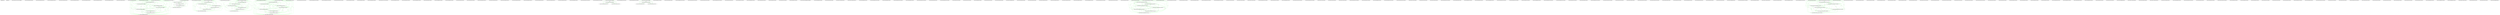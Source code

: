 digraph G {
0[label="ENTRY(ENTRY),type=2"];
1[label="EXIT(EXIT),type=4"];
2[label="gesummv_428816_431676(view_convert_expr),type=8389640"];
3[label="gesummv_428816_428854(gimple_phi),type=4096"];
4[label="gesummv_428816_440062(gimple_phi),type=131072"];
5[label="gesummv_428816_440068(gimple_phi),type=131072"];
6[label="gesummv_428816_440074(gimple_phi),type=131072"];
7[label="gesummv_428816_440080(gimple_phi),type=131072"];
8[label="gesummv_428816_440086(gimple_phi),type=131072"];
9[label="gesummv_428816_440092(gimple_phi),type=131072"];
10[label="gesummv_428816_440098(gimple_phi),type=131072"];
11[label="gesummv_428816_440104(gimple_phi),type=131072"];
12[label="gesummv_428816_429438(lshift_expr),type=1032"];
13[label="gesummv_428816_428855(pointer_plus_expr),type=1032"];
14[label="gesummv_428816_428856(LOAD),type=134742016"];
15[label="gesummv_428816_428857(pointer_plus_expr),type=1032"];
16[label="gesummv_428816_428858(STORE),type=135266304"];
17[label="gesummv_428816_428859(pointer_plus_expr),type=1032"];
18[label="gesummv_428816_428860(STORE),type=135266304"];
19[label="gesummv_428816_428861(pointer_plus_expr),type=1032"];
20[label="gesummv_428816_428862(STORE),type=135266304"];
21[label="gesummv_428816_428863(pointer_plus_expr),type=1032"];
22[label="gesummv_428816_428864(STORE),type=135266304"];
23[label="gesummv_428816_429496(lshift_expr),type=1032"];
24[label="gesummv_428816_429461(pointer_plus_expr),type=1032"];
25[label="gesummv_428816_429465(pointer_plus_expr),type=1032"];
26[label="gesummv_428816_429469(pointer_plus_expr),type=1032"];
27[label="gesummv_428816_429473(pointer_plus_expr),type=1032"];
28[label="gesummv_428816_428976(plus_expr),type=1032"];
29[label="gesummv_428816_429458(eq_expr),type=1032"];
30[label="gesummv_428816_428908(gimple_phi),type=4096"];
31[label="gesummv_428816_431673(view_convert_expr),type=1032"];
32[label="gesummv_428816_428900(addr_expr),type=1032"];
33[label="gesummv_428816_428931(addr_expr),type=1032"];
34[label="gesummv_428816_428990(addr_expr),type=1032"];
35[label="gesummv_428816_429018(addr_expr),type=1032"];
36[label="gesummv_428816_428999(addr_expr),type=1032"];
37[label="gesummv_428816_429009(addr_expr),type=1032"];
38[label="gesummv_428816_431828(nop_expr),type=1032"];
39[label="gesummv_428816_432032(nop_expr),type=1032"];
40[label="gesummv_428816_440064(gimple_phi),type=131072"];
41[label="gesummv_428816_440070(gimple_phi),type=131072"];
42[label="gesummv_428816_440076(gimple_phi),type=131072"];
43[label="gesummv_428816_440082(gimple_phi),type=131072"];
44[label="gesummv_428816_440088(gimple_phi),type=131072"];
45[label="gesummv_428816_440094(gimple_phi),type=131072"];
46[label="gesummv_428816_440100(gimple_phi),type=131072"];
47[label="gesummv_428816_440106(gimple_phi),type=131072"];
48[label="gesummv_428816_429463(lshift_expr),type=1032"];
49[label="gesummv_428816_428916(pointer_plus_expr),type=1032"];
50[label="gesummv_428816_428913(LOAD),type=134742016"];
51[label="gesummv_428816_428890(pointer_plus_expr),type=1032"];
52[label="gesummv_428816_428881(STORE),type=135266304"];
53[label="gesummv_428816_428936(pointer_plus_expr),type=1032"];
54[label="gesummv_428816_428933(LOAD),type=134742016"];
55[label="gesummv_428816_428925(pointer_plus_expr),type=1032"];
56[label="gesummv_428816_428877(STORE),type=135266304"];
57[label="gesummv_428816_428950(bit_ior_expr),type=1032"];
58[label="gesummv_428816_429479(lshift_expr),type=1032"];
59[label="gesummv_428816_428956(pointer_plus_expr),type=1032"];
60[label="gesummv_428816_428953(LOAD),type=134742016"];
61[label="gesummv_428816_428944(pointer_plus_expr),type=1032"];
62[label="gesummv_428816_428873(STORE),type=135266304"];
63[label="gesummv_428816_428970(pointer_plus_expr),type=1032"];
64[label="gesummv_428816_428967(LOAD),type=134742016"];
65[label="gesummv_428816_428962(pointer_plus_expr),type=1032"];
66[label="gesummv_428816_428869(STORE),type=135266304"];
67[label="gesummv_428816_433647(rshift_expr),type=1032"];
68[label="gesummv_428816_433651(plus_expr),type=1032"];
69[label="gesummv_428816_433654(lshift_expr),type=1032"];
70[label="gesummv_428816_433657(rshift_expr),type=1032"];
71[label="gesummv_428816_429493(eq_expr),type=1032"];
72[label="gesummv_428816_433797(lut_expr),type=1032"];
73[label="gesummv_428816_433800(lut_expr),type=1032"];
74[label="gesummv_428816_433794(MULTI_READ_COND),type=33554432"];
75[label="gesummv_428816_429056(gimple_phi),type=4096"];
76[label="gesummv_428816_429057(gimple_phi),type=4096"];
77[label="gesummv_428816_440110(gimple_phi),type=131072"];
78[label="gesummv_428816_440118(gimple_phi),type=131072"];
79[label="gesummv_428816_429529(lshift_expr),type=1032"];
80[label="gesummv_428816_429058(pointer_plus_expr),type=1032"];
81[label="gesummv_428816_429059(LOAD),type=134742016"];
82[label="gesummv_428816_429619(lshift_expr),type=1032"];
83[label="gesummv_428816_429604(pointer_plus_expr),type=1032"];
84[label="gesummv_428816_429629(lshift_expr),type=1032"];
85[label="gesummv_428816_429136(pointer_plus_expr),type=1032"];
86[label="gesummv_428816_429647(lshift_expr),type=1032"];
87[label="gesummv_428816_429632(pointer_plus_expr),type=1032"];
88[label="gesummv_428816_429207(plus_expr),type=1032"];
89[label="gesummv_428816_429210(plus_expr),type=1032"];
90[label="gesummv_428816_429535(eq_expr),type=1032"];
91[label="gesummv_428816_429216(nop_expr),type=1032"];
92[label="gesummv_428816_429100(gimple_phi),type=4096"];
93[label="gesummv_428816_429066(STORE),type=135266304"];
94[label="gesummv_428816_429062(STORE),type=135266304"];
95[label="gesummv_428816_429217(READ_COND),type=32"];
96[label="gesummv_428816_429223(gimple_phi),type=4096"];
97[label="gesummv_428816_429224(gimple_phi),type=4096"];
98[label="gesummv_428816_440126(gimple_phi),type=131072"];
99[label="gesummv_428816_440130(gimple_phi),type=131072"];
100[label="gesummv_428816_440134(gimple_phi),type=131072"];
101[label="gesummv_428816_440138(gimple_phi),type=131072"];
102[label="gesummv_428816_429538(lshift_expr),type=1032"];
103[label="gesummv_428816_429225(pointer_plus_expr),type=1032"];
104[label="gesummv_428816_429226(LOAD),type=134742016"];
105[label="gesummv_428816_429227(pointer_plus_expr),type=1032"];
106[label="gesummv_428816_429228(LOAD),type=134742016"];
107[label="gesummv_428816_431689(nop_expr),type=1032"];
108[label="gesummv_428816_431692(nop_expr),type=1032"];
109[label="gesummv_428816_429229(__float_adde8m23b_127nih),type=1040"];
110[label="gesummv_428816_431686(nop_expr),type=1032"];
111[label="gesummv_428816_429230(pointer_plus_expr),type=1032"];
112[label="gesummv_428816_429231(STORE),type=135266304"];
113[label="gesummv_428816_429232(bit_ior_expr),type=1032"];
114[label="gesummv_428816_429544(lshift_expr),type=1032"];
115[label="gesummv_428816_429233(pointer_plus_expr),type=1032"];
116[label="gesummv_428816_429234(LOAD),type=134742016"];
117[label="gesummv_428816_429235(pointer_plus_expr),type=1032"];
118[label="gesummv_428816_429236(LOAD),type=134742016"];
119[label="gesummv_428816_431723(nop_expr),type=1032"];
120[label="gesummv_428816_431726(nop_expr),type=1032"];
121[label="gesummv_428816_429237(__float_adde8m23b_127nih),type=1040"];
122[label="gesummv_428816_431720(nop_expr),type=1032"];
123[label="gesummv_428816_429238(pointer_plus_expr),type=1032"];
124[label="gesummv_428816_429239(STORE),type=135266304"];
125[label="gesummv_428816_429240(bit_ior_expr),type=1032"];
126[label="gesummv_428816_429550(lshift_expr),type=1032"];
127[label="gesummv_428816_429241(pointer_plus_expr),type=1032"];
128[label="gesummv_428816_429242(LOAD),type=134742016"];
129[label="gesummv_428816_429243(pointer_plus_expr),type=1032"];
130[label="gesummv_428816_429244(LOAD),type=134742016"];
131[label="gesummv_428816_431757(nop_expr),type=1032"];
132[label="gesummv_428816_431760(nop_expr),type=1032"];
133[label="gesummv_428816_429245(__float_adde8m23b_127nih),type=1040"];
134[label="gesummv_428816_431754(nop_expr),type=1032"];
135[label="gesummv_428816_429246(pointer_plus_expr),type=1032"];
136[label="gesummv_428816_429247(STORE),type=135266304"];
137[label="gesummv_428816_429248(bit_ior_expr),type=1032"];
138[label="gesummv_428816_429556(lshift_expr),type=1032"];
139[label="gesummv_428816_429249(pointer_plus_expr),type=1032"];
140[label="gesummv_428816_429250(LOAD),type=134742016"];
141[label="gesummv_428816_429251(pointer_plus_expr),type=1032"];
142[label="gesummv_428816_429252(LOAD),type=134742016"];
143[label="gesummv_428816_431791(nop_expr),type=1032"];
144[label="gesummv_428816_431794(nop_expr),type=1032"];
145[label="gesummv_428816_429253(__float_adde8m23b_127nih),type=1040"];
146[label="gesummv_428816_431788(nop_expr),type=1032"];
147[label="gesummv_428816_429254(pointer_plus_expr),type=1032"];
148[label="gesummv_428816_429255(STORE),type=135266304"];
149[label="gesummv_428816_433661(rshift_expr),type=1032"];
150[label="gesummv_428816_433664(plus_expr),type=1032"];
151[label="gesummv_428816_433667(lshift_expr),type=1032"];
152[label="gesummv_428816_429565(lshift_expr),type=1032"];
153[label="gesummv_428816_429258(pointer_plus_expr),type=1032"];
154[label="gesummv_428816_429259(LOAD),type=134742016"];
155[label="gesummv_428816_429260(pointer_plus_expr),type=1032"];
156[label="gesummv_428816_429261(STORE),type=135266304"];
157[label="gesummv_428816_429262(bit_ior_expr),type=1032"];
158[label="gesummv_428816_429569(lshift_expr),type=1032"];
159[label="gesummv_428816_429263(pointer_plus_expr),type=1032"];
160[label="gesummv_428816_429264(LOAD),type=134742016"];
161[label="gesummv_428816_429265(pointer_plus_expr),type=1032"];
162[label="gesummv_428816_429266(STORE),type=135266304"];
163[label="gesummv_428816_429267(bit_ior_expr),type=1032"];
164[label="gesummv_428816_429573(lshift_expr),type=1032"];
165[label="gesummv_428816_429268(pointer_plus_expr),type=1032"];
166[label="gesummv_428816_429269(LOAD),type=134742016"];
167[label="gesummv_428816_429270(pointer_plus_expr),type=1032"];
168[label="gesummv_428816_429271(STORE),type=135266304"];
169[label="gesummv_428816_429272(bit_ior_expr),type=1032"];
170[label="gesummv_428816_429577(lshift_expr),type=1032"];
171[label="gesummv_428816_429273(pointer_plus_expr),type=1032"];
172[label="gesummv_428816_429274(LOAD),type=134742016"];
173[label="gesummv_428816_429275(pointer_plus_expr),type=1032"];
174[label="gesummv_428816_429276(STORE),type=135266304"];
175[label="gesummv_428816_433670(rshift_expr),type=1032"];
176[label="gesummv_428816_433672(plus_expr),type=1032"];
177[label="gesummv_428816_433675(lshift_expr),type=1032"];
178[label="gesummv_428816_433678(rshift_expr),type=1032"];
179[label="gesummv_428816_429581(eq_expr),type=1032"];
180[label="gesummv_428816_429278(nop_expr),type=1032"];
181[label="gesummv_428816_429279(READ_COND),type=32"];
182[label="gesummv_428816_429422(gimple_return),type=16785408"];
183[label="gesummv_428816_429080(gimple_phi),type=4096"];
184[label="gesummv_428816_440112(gimple_phi),type=131072"];
185[label="gesummv_428816_440120(gimple_phi),type=131072"];
186[label="gesummv_428816_429606(lshift_expr),type=1032"];
187[label="gesummv_428816_429093(pointer_plus_expr),type=1032"];
188[label="gesummv_428816_429090(LOAD),type=134742016"];
189[label="gesummv_428816_431825(nop_expr),type=1032"];
190[label="gesummv_428816_429086(__float_mule8m23b_127nih),type=1040"];
191[label="gesummv_428816_431822(nop_expr),type=1032"];
192[label="gesummv_428816_429108(pointer_plus_expr),type=1032"];
193[label="gesummv_428816_429105(LOAD),type=134742016"];
194[label="gesummv_428816_431859(nop_expr),type=1032"];
195[label="gesummv_428816_431862(nop_expr),type=1032"];
196[label="gesummv_428816_429082(__float_mule8m23b_127nih),type=1040"];
197[label="gesummv_428816_431856(nop_expr),type=1032"];
198[label="gesummv_428816_431893(nop_expr),type=1032"];
199[label="gesummv_428816_431896(nop_expr),type=1032"];
200[label="gesummv_428816_429076(__float_adde8m23b_127nih),type=1040"];
201[label="gesummv_428816_431890(nop_expr),type=1032"];
202[label="gesummv_428816_429127(bit_ior_expr),type=1032"];
203[label="gesummv_428816_429612(lshift_expr),type=1032"];
204[label="gesummv_428816_429121(pointer_plus_expr),type=1032"];
205[label="gesummv_428816_429118(LOAD),type=134742016"];
206[label="gesummv_428816_431927(nop_expr),type=1032"];
207[label="gesummv_428816_429115(__float_mule8m23b_127nih),type=1040"];
208[label="gesummv_428816_431924(nop_expr),type=1032"];
209[label="gesummv_428816_429132(pointer_plus_expr),type=1032"];
210[label="gesummv_428816_429129(LOAD),type=134742016"];
211[label="gesummv_428816_431961(nop_expr),type=1032"];
212[label="gesummv_428816_431964(nop_expr),type=1032"];
213[label="gesummv_428816_429111(__float_mule8m23b_127nih),type=1040"];
214[label="gesummv_428816_431958(nop_expr),type=1032"];
215[label="gesummv_428816_431995(nop_expr),type=1032"];
216[label="gesummv_428816_431998(nop_expr),type=1032"];
217[label="gesummv_428816_429072(__float_adde8m23b_127nih),type=1040"];
218[label="gesummv_428816_431992(nop_expr),type=1032"];
219[label="gesummv_428816_433682(rshift_expr),type=1032"];
220[label="gesummv_428816_433684(plus_expr),type=1032"];
221[label="gesummv_428816_433687(lshift_expr),type=1032"];
222[label="gesummv_428816_433690(rshift_expr),type=1032"];
223[label="gesummv_428816_429616(eq_expr),type=1032"];
224[label="gesummv_428816_429414(nop_expr),type=1032"];
225[label="gesummv_428816_429415(READ_COND),type=32"];
226[label="gesummv_428816_429152(LOAD),type=134742016"];
227[label="gesummv_428816_429171(gimple_phi),type=4096"];
228[label="gesummv_428816_429150(gimple_phi),type=4096"];
229[label="gesummv_428816_440114(gimple_phi),type=131072"];
230[label="gesummv_428816_440122(gimple_phi),type=131072"];
231[label="gesummv_428816_429634(lshift_expr),type=1032"];
232[label="gesummv_428816_429165(pointer_plus_expr),type=1032"];
233[label="gesummv_428816_429162(LOAD),type=134742016"];
234[label="gesummv_428816_432029(nop_expr),type=1032"];
235[label="gesummv_428816_429158(__float_mule8m23b_127nih),type=1040"];
236[label="gesummv_428816_432026(nop_expr),type=1032"];
237[label="gesummv_428816_429179(pointer_plus_expr),type=1032"];
238[label="gesummv_428816_429176(LOAD),type=134742016"];
239[label="gesummv_428816_432063(nop_expr),type=1032"];
240[label="gesummv_428816_432066(nop_expr),type=1032"];
241[label="gesummv_428816_429154(__float_mule8m23b_127nih),type=1040"];
242[label="gesummv_428816_432060(nop_expr),type=1032"];
243[label="gesummv_428816_432097(nop_expr),type=1032"];
244[label="gesummv_428816_432100(nop_expr),type=1032"];
245[label="gesummv_428816_429146(__float_adde8m23b_127nih),type=1040"];
246[label="gesummv_428816_432094(nop_expr),type=1032"];
247[label="gesummv_428816_429198(bit_ior_expr),type=1032"];
248[label="gesummv_428816_429640(lshift_expr),type=1032"];
249[label="gesummv_428816_429192(pointer_plus_expr),type=1032"];
250[label="gesummv_428816_429189(LOAD),type=134742016"];
251[label="gesummv_428816_432131(nop_expr),type=1032"];
252[label="gesummv_428816_429186(__float_mule8m23b_127nih),type=1040"];
253[label="gesummv_428816_432128(nop_expr),type=1032"];
254[label="gesummv_428816_429203(pointer_plus_expr),type=1032"];
255[label="gesummv_428816_429200(LOAD),type=134742016"];
256[label="gesummv_428816_432165(nop_expr),type=1032"];
257[label="gesummv_428816_432168(nop_expr),type=1032"];
258[label="gesummv_428816_429182(__float_mule8m23b_127nih),type=1040"];
259[label="gesummv_428816_432162(nop_expr),type=1032"];
260[label="gesummv_428816_432199(nop_expr),type=1032"];
261[label="gesummv_428816_432202(nop_expr),type=1032"];
262[label="gesummv_428816_429142(__float_adde8m23b_127nih),type=1040"];
263[label="gesummv_428816_432196(nop_expr),type=1032"];
264[label="gesummv_428816_433693(rshift_expr),type=1032"];
265[label="gesummv_428816_433695(plus_expr),type=1032"];
266[label="gesummv_428816_433698(lshift_expr),type=1032"];
267[label="gesummv_428816_433701(rshift_expr),type=1032"];
268[label="gesummv_428816_429644(eq_expr),type=1032"];
269[label="gesummv_428816_429418(nop_expr),type=1032"];
270[label="gesummv_428816_429419(READ_COND),type=32"];
62->52 [label="2",color=green];
52->62 [label="2",color=green];
62->188 [label="2",color=green];
188->62 [label="2",color=green];
62->205 [label="2",color=green];
205->62 [label="2",color=green];
52->188 [label="2",color=green];
188->52 [label="2",color=green];
52->205 [label="2",color=green];
205->52 [label="2",color=green];
66->56 [label="2",color=green];
56->66 [label="2",color=green];
66->233 [label="2",color=green];
233->66 [label="2",color=green];
66->250 [label="2",color=green];
250->66 [label="2",color=green];
56->233 [label="2",color=green];
233->56 [label="2",color=green];
56->250 [label="2",color=green];
250->56 [label="2",color=green];
16->193 [label="2",color=green];
193->16 [label="2",color=green];
16->210 [label="2",color=green];
210->16 [label="2",color=green];
16->238 [label="2",color=green];
238->16 [label="2",color=green];
16->255 [label="2",color=green];
255->16 [label="2",color=green];
193->238 [label="2",color=green];
238->193 [label="2",color=green];
193->255 [label="2",color=green];
255->193 [label="2",color=green];
210->238 [label="2",color=green];
238->210 [label="2",color=green];
210->255 [label="2",color=green];
255->210 [label="2",color=green];
18->81 [label="2",color=green];
81->18 [label="2",color=green];
18->93 [label="2",color=green];
93->18 [label="2",color=green];
18->104 [label="2",color=green];
104->18 [label="2",color=green];
18->116 [label="2",color=green];
116->18 [label="2",color=green];
18->128 [label="2",color=green];
128->18 [label="2",color=green];
18->140 [label="2",color=green];
140->18 [label="2",color=green];
81->93 [label="2",color=green];
93->81 [label="2",color=green];
81->104 [label="2",color=green];
104->81 [label="2",color=green];
81->116 [label="2",color=green];
116->81 [label="2",color=green];
81->128 [label="2",color=green];
128->81 [label="2",color=green];
81->140 [label="2",color=green];
140->81 [label="2",color=green];
93->104 [label="2",color=green];
104->93 [label="2",color=green];
93->116 [label="2",color=green];
116->93 [label="2",color=green];
93->128 [label="2",color=green];
128->93 [label="2",color=green];
93->140 [label="2",color=green];
140->93 [label="2",color=green];
104->128 [label="2",color=green];
128->104 [label="2",color=green];
104->140 [label="2",color=green];
140->104 [label="2",color=green];
116->128 [label="2",color=green];
128->116 [label="2",color=green];
116->140 [label="2",color=green];
140->116 [label="2",color=green];
20->94 [label="2",color=green];
94->20 [label="2",color=green];
20->226 [label="2",color=green];
226->20 [label="2",color=green];
20->106 [label="2",color=green];
106->20 [label="2",color=green];
20->118 [label="2",color=green];
118->20 [label="2",color=green];
20->130 [label="2",color=green];
130->20 [label="2",color=green];
20->142 [label="2",color=green];
142->20 [label="2",color=green];
94->226 [label="2",color=green];
226->94 [label="2",color=green];
94->106 [label="2",color=green];
106->94 [label="2",color=green];
94->118 [label="2",color=green];
118->94 [label="2",color=green];
94->130 [label="2",color=green];
130->94 [label="2",color=green];
94->142 [label="2",color=green];
142->94 [label="2",color=green];
226->106 [label="2",color=green];
106->226 [label="2",color=green];
226->118 [label="2",color=green];
118->226 [label="2",color=green];
226->130 [label="2",color=green];
130->226 [label="2",color=green];
226->142 [label="2",color=green];
142->226 [label="2",color=green];
106->130 [label="2",color=green];
130->106 [label="2",color=green];
106->142 [label="2",color=green];
142->106 [label="2",color=green];
118->130 [label="2",color=green];
130->118 [label="2",color=green];
118->142 [label="2",color=green];
142->118 [label="2",color=green];
22->112 [label="2",color=green];
112->22 [label="2",color=green];
22->124 [label="2",color=green];
124->22 [label="2",color=green];
22->136 [label="2",color=green];
136->22 [label="2",color=green];
22->148 [label="2",color=green];
148->22 [label="2",color=green];
22->154 [label="2",color=green];
154->22 [label="2",color=green];
22->160 [label="2",color=green];
160->22 [label="2",color=green];
22->166 [label="2",color=green];
166->22 [label="2",color=green];
22->172 [label="2",color=green];
172->22 [label="2",color=green];
112->136 [label="2",color=green];
136->112 [label="2",color=green];
112->148 [label="2",color=green];
148->112 [label="2",color=green];
112->154 [label="2",color=green];
154->112 [label="2",color=green];
112->160 [label="2",color=green];
160->112 [label="2",color=green];
112->166 [label="2",color=green];
166->112 [label="2",color=green];
112->172 [label="2",color=green];
172->112 [label="2",color=green];
124->136 [label="2",color=green];
136->124 [label="2",color=green];
124->148 [label="2",color=green];
148->124 [label="2",color=green];
124->154 [label="2",color=green];
154->124 [label="2",color=green];
124->160 [label="2",color=green];
160->124 [label="2",color=green];
124->166 [label="2",color=green];
166->124 [label="2",color=green];
124->172 [label="2",color=green];
172->124 [label="2",color=green];
136->154 [label="2",color=green];
154->136 [label="2",color=green];
136->160 [label="2",color=green];
160->136 [label="2",color=green];
136->166 [label="2",color=green];
166->136 [label="2",color=green];
136->172 [label="2",color=green];
172->136 [label="2",color=green];
148->154 [label="2",color=green];
154->148 [label="2",color=green];
148->160 [label="2",color=green];
160->148 [label="2",color=green];
148->166 [label="2",color=green];
166->148 [label="2",color=green];
148->172 [label="2",color=green];
172->148 [label="2",color=green];
154->166 [label="2",color=green];
166->154 [label="2",color=green];
154->172 [label="2",color=green];
172->154 [label="2",color=green];
160->166 [label="2",color=green];
166->160 [label="2",color=green];
160->172 [label="2",color=green];
172->160 [label="2",color=green];
14->50 [label="2",color=green];
50->14 [label="2",color=green];
14->54 [label="2",color=green];
54->14 [label="2",color=green];
14->60 [label="2",color=green];
60->14 [label="2",color=green];
14->64 [label="2",color=green];
64->14 [label="2",color=green];
14->156 [label="2",color=green];
156->14 [label="2",color=green];
14->162 [label="2",color=green];
162->14 [label="2",color=green];
14->168 [label="2",color=green];
168->14 [label="2",color=green];
14->174 [label="2",color=green];
174->14 [label="2",color=green];
50->60 [label="2",color=green];
60->50 [label="2",color=green];
50->64 [label="2",color=green];
64->50 [label="2",color=green];
50->156 [label="2",color=green];
156->50 [label="2",color=green];
50->162 [label="2",color=green];
162->50 [label="2",color=green];
50->168 [label="2",color=green];
168->50 [label="2",color=green];
50->174 [label="2",color=green];
174->50 [label="2",color=green];
54->60 [label="2",color=green];
60->54 [label="2",color=green];
54->64 [label="2",color=green];
64->54 [label="2",color=green];
54->156 [label="2",color=green];
156->54 [label="2",color=green];
54->162 [label="2",color=green];
162->54 [label="2",color=green];
54->168 [label="2",color=green];
168->54 [label="2",color=green];
54->174 [label="2",color=green];
174->54 [label="2",color=green];
60->156 [label="2",color=green];
156->60 [label="2",color=green];
60->162 [label="2",color=green];
162->60 [label="2",color=green];
60->168 [label="2",color=green];
168->60 [label="2",color=green];
60->174 [label="2",color=green];
174->60 [label="2",color=green];
64->156 [label="2",color=green];
156->64 [label="2",color=green];
64->162 [label="2",color=green];
162->64 [label="2",color=green];
64->168 [label="2",color=green];
168->64 [label="2",color=green];
64->174 [label="2",color=green];
174->64 [label="2",color=green];
156->168 [label="2",color=green];
168->156 [label="2",color=green];
156->174 [label="2",color=green];
174->156 [label="2",color=green];
162->168 [label="2",color=green];
168->162 [label="2",color=green];
162->174 [label="2",color=green];
174->162 [label="2",color=green];
217->200 [label="2",color=green];
200->217 [label="2",color=green];
217->262 [label="2",color=green];
262->217 [label="2",color=green];
217->245 [label="2",color=green];
245->217 [label="2",color=green];
217->109 [label="2",color=green];
109->217 [label="2",color=green];
217->121 [label="2",color=green];
121->217 [label="2",color=green];
217->133 [label="2",color=green];
133->217 [label="2",color=green];
217->145 [label="2",color=green];
145->217 [label="2",color=green];
200->262 [label="2",color=green];
262->200 [label="2",color=green];
200->245 [label="2",color=green];
245->200 [label="2",color=green];
200->109 [label="2",color=green];
109->200 [label="2",color=green];
200->121 [label="2",color=green];
121->200 [label="2",color=green];
200->133 [label="2",color=green];
133->200 [label="2",color=green];
200->145 [label="2",color=green];
145->200 [label="2",color=green];
262->245 [label="2",color=green];
245->262 [label="2",color=green];
262->109 [label="2",color=green];
109->262 [label="2",color=green];
262->121 [label="2",color=green];
121->262 [label="2",color=green];
262->133 [label="2",color=green];
133->262 [label="2",color=green];
262->145 [label="2",color=green];
145->262 [label="2",color=green];
245->109 [label="2",color=green];
109->245 [label="2",color=green];
245->121 [label="2",color=green];
121->245 [label="2",color=green];
245->133 [label="2",color=green];
133->245 [label="2",color=green];
245->145 [label="2",color=green];
145->245 [label="2",color=green];
109->133 [label="2",color=green];
133->109 [label="2",color=green];
109->145 [label="2",color=green];
145->109 [label="2",color=green];
121->133 [label="2",color=green];
133->121 [label="2",color=green];
121->145 [label="2",color=green];
145->121 [label="2",color=green];
196->190 [label="2",color=green];
190->196 [label="2",color=green];
196->207 [label="2",color=green];
207->196 [label="2",color=green];
196->241 [label="2",color=green];
241->196 [label="2",color=green];
196->235 [label="2",color=green];
235->196 [label="2",color=green];
196->258 [label="2",color=green];
258->196 [label="2",color=green];
196->252 [label="2",color=green];
252->196 [label="2",color=green];
190->213 [label="2",color=green];
213->190 [label="2",color=green];
190->241 [label="2",color=green];
241->190 [label="2",color=green];
190->235 [label="2",color=green];
235->190 [label="2",color=green];
190->258 [label="2",color=green];
258->190 [label="2",color=green];
190->252 [label="2",color=green];
252->190 [label="2",color=green];
213->207 [label="2",color=green];
207->213 [label="2",color=green];
213->241 [label="2",color=green];
241->213 [label="2",color=green];
213->235 [label="2",color=green];
235->213 [label="2",color=green];
213->258 [label="2",color=green];
258->213 [label="2",color=green];
213->252 [label="2",color=green];
252->213 [label="2",color=green];
207->241 [label="2",color=green];
241->207 [label="2",color=green];
207->235 [label="2",color=green];
235->207 [label="2",color=green];
207->258 [label="2",color=green];
258->207 [label="2",color=green];
207->252 [label="2",color=green];
252->207 [label="2",color=green];
241->235 [label="2",color=green];
235->241 [label="2",color=green];
241->252 [label="2",color=green];
252->241 [label="2",color=green];
235->258 [label="2",color=green];
258->235 [label="2",color=green];
258->252 [label="2",color=green];
252->258 [label="2",color=green];
}
